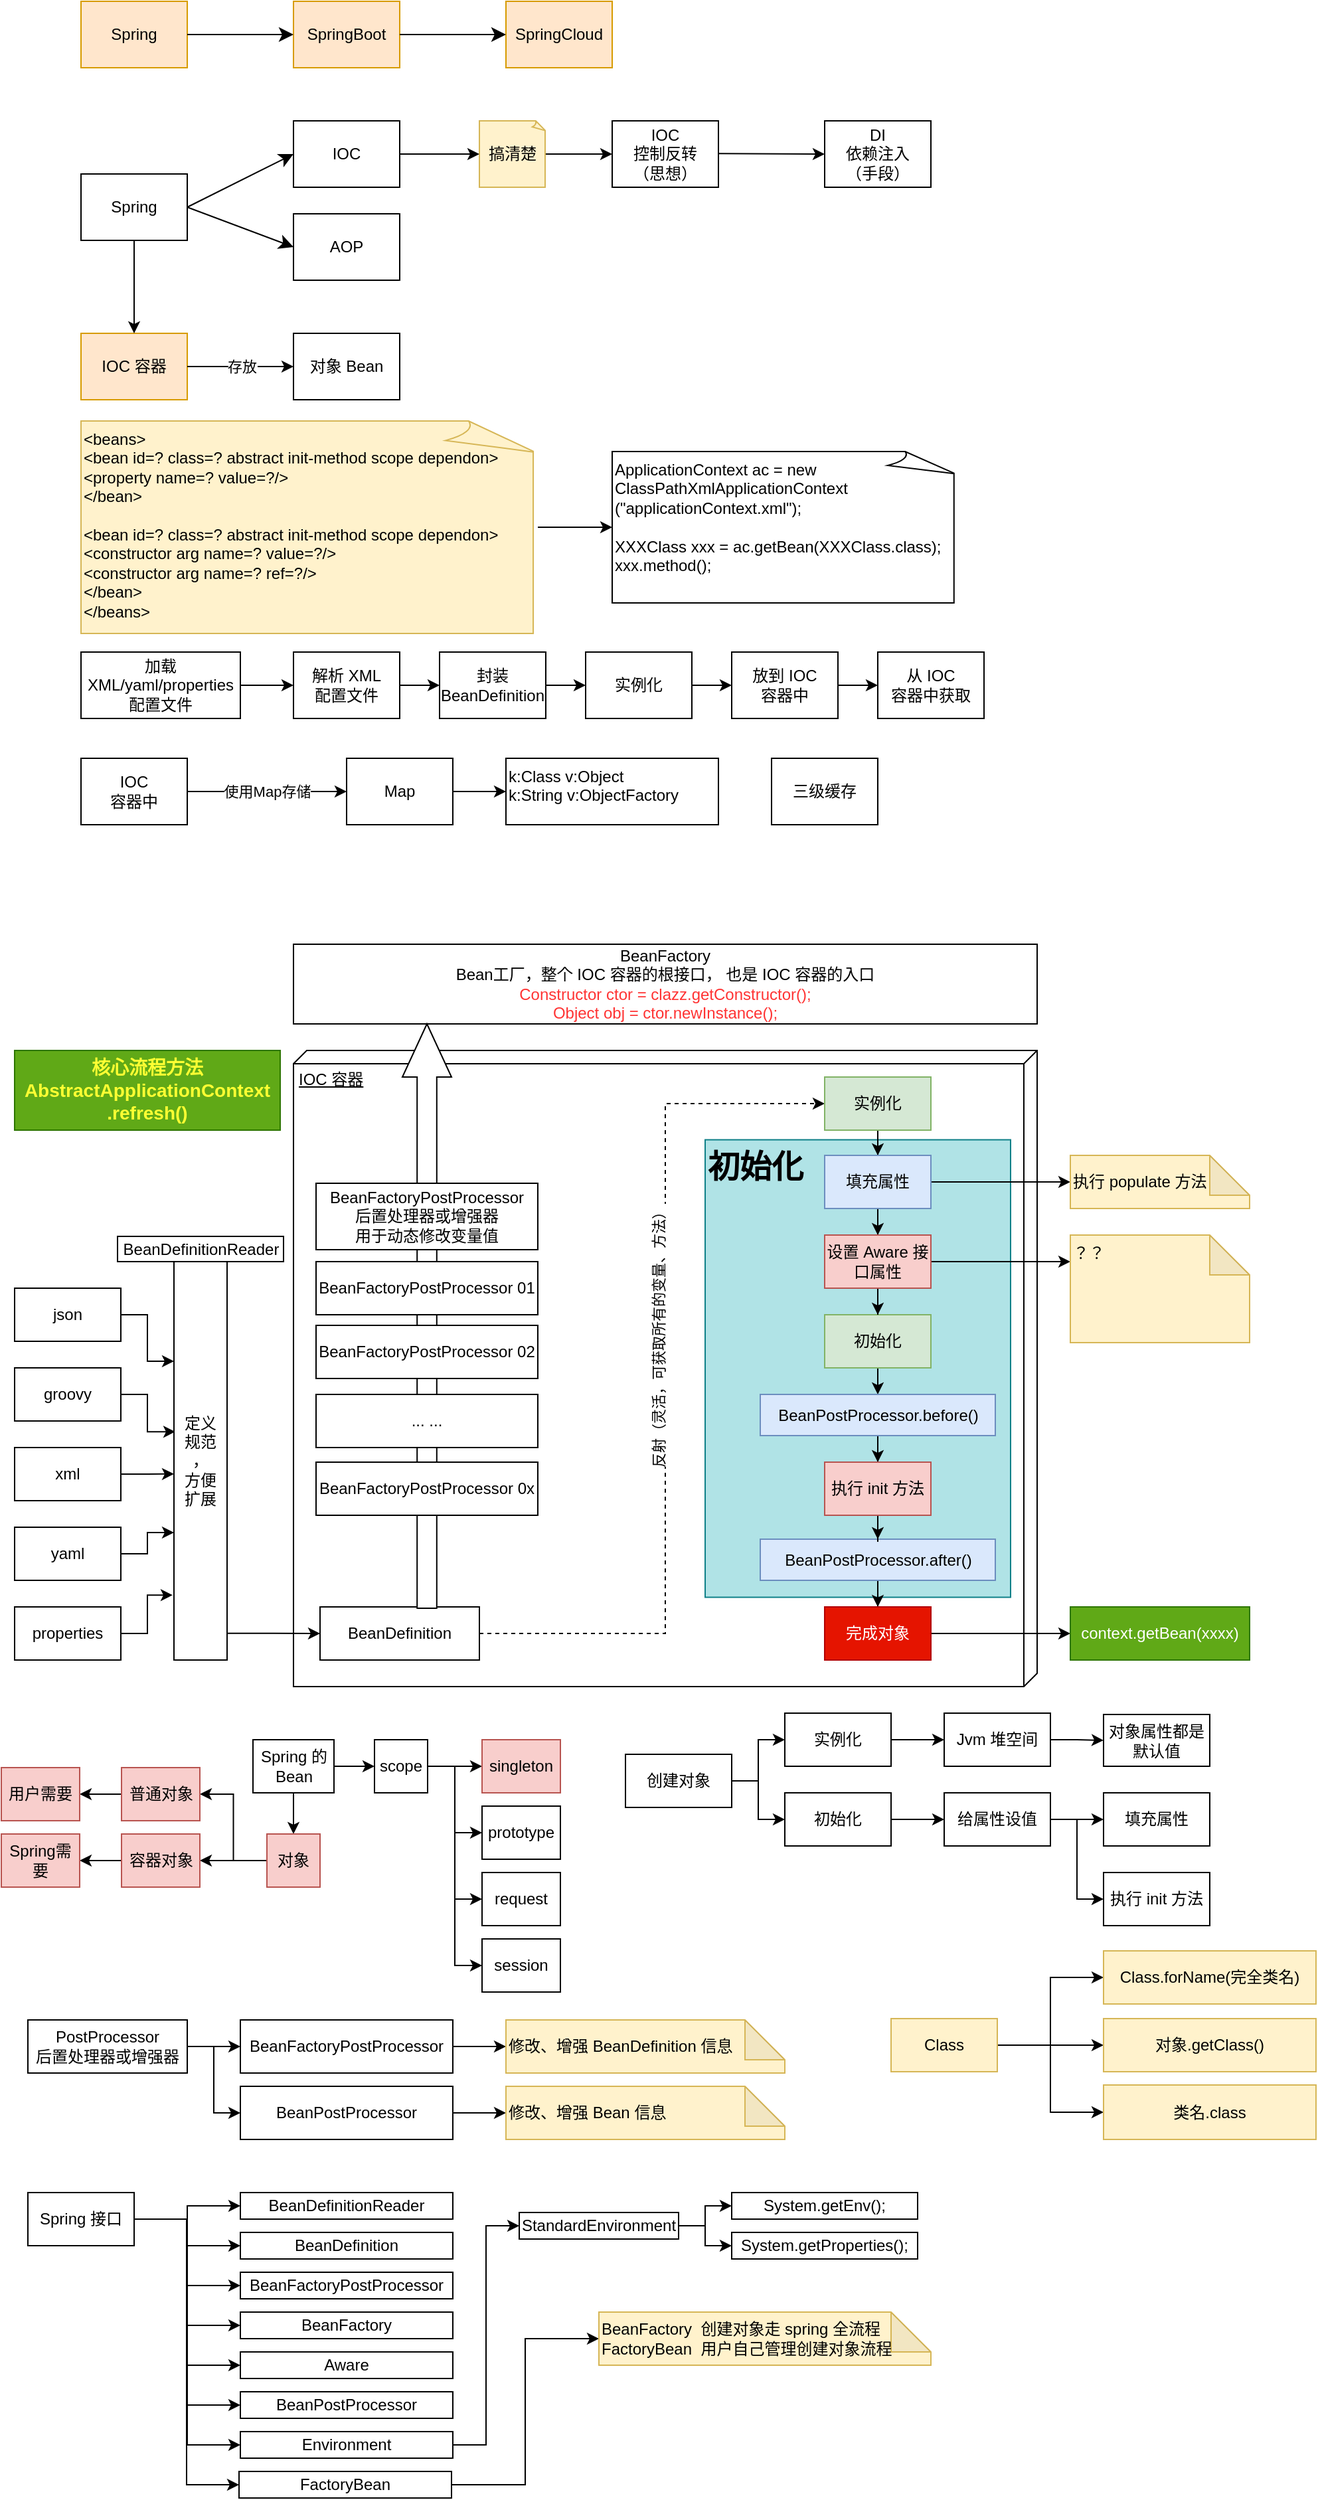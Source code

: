 <mxfile version="16.3.0" type="github">
  <diagram id="HKzlhbrPiAFsmXi92ig0" name="Page-1">
    <mxGraphModel dx="1422" dy="762" grid="1" gridSize="10" guides="1" tooltips="1" connect="1" arrows="1" fold="1" page="1" pageScale="1" pageWidth="2339" pageHeight="3300" math="0" shadow="0">
      <root>
        <mxCell id="0" />
        <mxCell id="1" parent="0" />
        <mxCell id="lsYUVaLgrjJjtuN-rIYH-25" value="IOC 容器" style="verticalAlign=top;align=left;spacingTop=8;spacingLeft=2;spacingRight=12;shape=cube;size=10;direction=south;fontStyle=4;html=1;" parent="1" vertex="1">
          <mxGeometry x="240" y="820" width="560" height="479" as="geometry" />
        </mxCell>
        <mxCell id="lsYUVaLgrjJjtuN-rIYH-116" value="&lt;font style=&quot;font-size: 24px&quot;&gt;&lt;b&gt;初始化&lt;/b&gt;&lt;/font&gt;" style="rounded=0;whiteSpace=wrap;html=1;fillColor=#b0e3e6;strokeColor=#0e8088;align=left;verticalAlign=top;" parent="1" vertex="1">
          <mxGeometry x="550" y="887.25" width="230" height="344.5" as="geometry" />
        </mxCell>
        <mxCell id="RXfSzlfH4fdoTzMu0uOB-1" value="Spring" style="rounded=0;whiteSpace=wrap;html=1;fillColor=#ffe6cc;strokeColor=#d79b00;" parent="1" vertex="1">
          <mxGeometry x="80" y="30" width="80" height="50" as="geometry" />
        </mxCell>
        <mxCell id="RXfSzlfH4fdoTzMu0uOB-2" value="SpringBoot" style="rounded=0;whiteSpace=wrap;html=1;fillColor=#ffe6cc;strokeColor=#d79b00;" parent="1" vertex="1">
          <mxGeometry x="240" y="30" width="80" height="50" as="geometry" />
        </mxCell>
        <mxCell id="RXfSzlfH4fdoTzMu0uOB-3" value="SpringCloud" style="rounded=0;whiteSpace=wrap;html=1;fillColor=#ffe6cc;strokeColor=#d79b00;" parent="1" vertex="1">
          <mxGeometry x="400" y="30" width="80" height="50" as="geometry" />
        </mxCell>
        <mxCell id="RXfSzlfH4fdoTzMu0uOB-5" value="" style="endArrow=classic;startArrow=none;endFill=1;startFill=0;endSize=8;html=1;verticalAlign=bottom;labelBackgroundColor=none;rounded=0;exitX=1;exitY=0.5;exitDx=0;exitDy=0;entryX=0;entryY=0.5;entryDx=0;entryDy=0;" parent="1" source="RXfSzlfH4fdoTzMu0uOB-1" target="RXfSzlfH4fdoTzMu0uOB-2" edge="1">
          <mxGeometry width="160" relative="1" as="geometry">
            <mxPoint x="350" y="30" as="sourcePoint" />
            <mxPoint x="510" y="30" as="targetPoint" />
          </mxGeometry>
        </mxCell>
        <mxCell id="RXfSzlfH4fdoTzMu0uOB-6" value="" style="endArrow=classic;startArrow=none;endFill=1;startFill=0;endSize=8;html=1;verticalAlign=bottom;labelBackgroundColor=none;rounded=0;exitX=1;exitY=0.5;exitDx=0;exitDy=0;entryX=0;entryY=0.5;entryDx=0;entryDy=0;" parent="1" source="RXfSzlfH4fdoTzMu0uOB-2" target="RXfSzlfH4fdoTzMu0uOB-3" edge="1">
          <mxGeometry width="160" relative="1" as="geometry">
            <mxPoint x="170" y="65" as="sourcePoint" />
            <mxPoint x="250" y="65" as="targetPoint" />
          </mxGeometry>
        </mxCell>
        <mxCell id="RXfSzlfH4fdoTzMu0uOB-7" value="Spring" style="rounded=0;whiteSpace=wrap;html=1;" parent="1" vertex="1">
          <mxGeometry x="80" y="160" width="80" height="50" as="geometry" />
        </mxCell>
        <mxCell id="RXfSzlfH4fdoTzMu0uOB-8" value="IOC" style="rounded=0;whiteSpace=wrap;html=1;" parent="1" vertex="1">
          <mxGeometry x="240" y="120" width="80" height="50" as="geometry" />
        </mxCell>
        <mxCell id="RXfSzlfH4fdoTzMu0uOB-9" value="AOP" style="rounded=0;whiteSpace=wrap;html=1;" parent="1" vertex="1">
          <mxGeometry x="240" y="190" width="80" height="50" as="geometry" />
        </mxCell>
        <mxCell id="RXfSzlfH4fdoTzMu0uOB-10" value="IOC&lt;br&gt;控制反转&lt;br&gt;（思想）" style="rounded=0;whiteSpace=wrap;html=1;" parent="1" vertex="1">
          <mxGeometry x="480" y="120" width="80" height="50" as="geometry" />
        </mxCell>
        <mxCell id="RXfSzlfH4fdoTzMu0uOB-11" value="DI&lt;br&gt;依赖注入&lt;br&gt;（手段）" style="rounded=0;whiteSpace=wrap;html=1;" parent="1" vertex="1">
          <mxGeometry x="640" y="120" width="80" height="50" as="geometry" />
        </mxCell>
        <mxCell id="RXfSzlfH4fdoTzMu0uOB-12" value="" style="endArrow=classic;startArrow=none;endFill=1;startFill=0;endSize=8;html=1;verticalAlign=bottom;labelBackgroundColor=none;rounded=0;entryX=0;entryY=0.5;entryDx=0;entryDy=0;exitX=1;exitY=0.5;exitDx=0;exitDy=0;" parent="1" source="RXfSzlfH4fdoTzMu0uOB-7" target="RXfSzlfH4fdoTzMu0uOB-8" edge="1">
          <mxGeometry width="160" relative="1" as="geometry">
            <mxPoint x="160" y="185" as="sourcePoint" />
            <mxPoint x="320" y="185" as="targetPoint" />
          </mxGeometry>
        </mxCell>
        <mxCell id="RXfSzlfH4fdoTzMu0uOB-13" value="" style="endArrow=classic;startArrow=none;endFill=1;startFill=0;endSize=8;html=1;verticalAlign=bottom;labelBackgroundColor=none;rounded=0;entryX=0;entryY=0.5;entryDx=0;entryDy=0;exitX=1;exitY=0.5;exitDx=0;exitDy=0;" parent="1" source="RXfSzlfH4fdoTzMu0uOB-7" target="RXfSzlfH4fdoTzMu0uOB-9" edge="1">
          <mxGeometry width="160" relative="1" as="geometry">
            <mxPoint x="170" y="195.0" as="sourcePoint" />
            <mxPoint x="250" y="155" as="targetPoint" />
          </mxGeometry>
        </mxCell>
        <mxCell id="RXfSzlfH4fdoTzMu0uOB-15" value="搞清楚" style="whiteSpace=wrap;html=1;shape=mxgraph.basic.document;fillColor=#fff2cc;strokeColor=#d6b656;" parent="1" vertex="1">
          <mxGeometry x="380" y="120" width="50" height="50" as="geometry" />
        </mxCell>
        <mxCell id="RXfSzlfH4fdoTzMu0uOB-18" value="" style="endArrow=classic;html=1;rounded=0;exitX=1;exitY=0.5;exitDx=0;exitDy=0;entryX=0;entryY=0.5;entryDx=0;entryDy=0;entryPerimeter=0;" parent="1" source="RXfSzlfH4fdoTzMu0uOB-8" target="RXfSzlfH4fdoTzMu0uOB-15" edge="1">
          <mxGeometry width="50" height="50" relative="1" as="geometry">
            <mxPoint x="370" y="260" as="sourcePoint" />
            <mxPoint x="420" y="210" as="targetPoint" />
          </mxGeometry>
        </mxCell>
        <mxCell id="RXfSzlfH4fdoTzMu0uOB-21" value="" style="endArrow=classic;html=1;rounded=0;exitX=1;exitY=0.5;exitDx=0;exitDy=0;entryX=0;entryY=0.5;entryDx=0;entryDy=0;exitPerimeter=0;" parent="1" source="RXfSzlfH4fdoTzMu0uOB-15" target="RXfSzlfH4fdoTzMu0uOB-10" edge="1">
          <mxGeometry width="50" height="50" relative="1" as="geometry">
            <mxPoint x="330" y="155" as="sourcePoint" />
            <mxPoint x="390" y="155" as="targetPoint" />
          </mxGeometry>
        </mxCell>
        <mxCell id="RXfSzlfH4fdoTzMu0uOB-22" value="" style="endArrow=classic;html=1;rounded=0;exitX=1;exitY=0.5;exitDx=0;exitDy=0;entryX=0;entryY=0.5;entryDx=0;entryDy=0;exitPerimeter=0;" parent="1" target="RXfSzlfH4fdoTzMu0uOB-11" edge="1">
          <mxGeometry width="50" height="50" relative="1" as="geometry">
            <mxPoint x="560" y="144.66" as="sourcePoint" />
            <mxPoint x="610" y="144.66" as="targetPoint" />
          </mxGeometry>
        </mxCell>
        <mxCell id="RXfSzlfH4fdoTzMu0uOB-23" value="IOC 容器" style="rounded=0;whiteSpace=wrap;html=1;fillColor=#ffe6cc;strokeColor=#d79b00;" parent="1" vertex="1">
          <mxGeometry x="80" y="280" width="80" height="50" as="geometry" />
        </mxCell>
        <mxCell id="RXfSzlfH4fdoTzMu0uOB-24" value="" style="endArrow=classic;html=1;rounded=0;exitX=0.5;exitY=1;exitDx=0;exitDy=0;" parent="1" source="RXfSzlfH4fdoTzMu0uOB-7" target="RXfSzlfH4fdoTzMu0uOB-23" edge="1">
          <mxGeometry width="50" height="50" relative="1" as="geometry">
            <mxPoint x="590" y="70" as="sourcePoint" />
            <mxPoint x="630" y="30" as="targetPoint" />
          </mxGeometry>
        </mxCell>
        <mxCell id="RXfSzlfH4fdoTzMu0uOB-25" value="对象 Bean" style="rounded=0;whiteSpace=wrap;html=1;" parent="1" vertex="1">
          <mxGeometry x="240" y="280" width="80" height="50" as="geometry" />
        </mxCell>
        <mxCell id="RXfSzlfH4fdoTzMu0uOB-26" value="" style="endArrow=classic;html=1;rounded=0;entryX=0;entryY=0.5;entryDx=0;entryDy=0;exitX=1;exitY=0.5;exitDx=0;exitDy=0;" parent="1" source="RXfSzlfH4fdoTzMu0uOB-23" target="RXfSzlfH4fdoTzMu0uOB-25" edge="1">
          <mxGeometry width="50" height="50" relative="1" as="geometry">
            <mxPoint x="160" y="310" as="sourcePoint" />
            <mxPoint x="200" y="270" as="targetPoint" />
          </mxGeometry>
        </mxCell>
        <mxCell id="RXfSzlfH4fdoTzMu0uOB-27" value="存放" style="edgeLabel;html=1;align=center;verticalAlign=middle;resizable=0;points=[];" parent="RXfSzlfH4fdoTzMu0uOB-26" vertex="1" connectable="0">
          <mxGeometry x="0.333" y="-2" relative="1" as="geometry">
            <mxPoint x="-13" y="-2" as="offset" />
          </mxGeometry>
        </mxCell>
        <mxCell id="lsYUVaLgrjJjtuN-rIYH-1" value="加载&lt;br&gt;XML/yaml/properties&lt;br&gt;配置文件" style="rounded=0;whiteSpace=wrap;html=1;" parent="1" vertex="1">
          <mxGeometry x="80" y="520" width="120" height="50" as="geometry" />
        </mxCell>
        <mxCell id="lsYUVaLgrjJjtuN-rIYH-2" value="解析 XML&lt;br&gt;配置文件" style="rounded=0;whiteSpace=wrap;html=1;" parent="1" vertex="1">
          <mxGeometry x="240" y="520" width="80" height="50" as="geometry" />
        </mxCell>
        <mxCell id="lsYUVaLgrjJjtuN-rIYH-3" value="封装&lt;br&gt;BeanDefinition" style="rounded=0;whiteSpace=wrap;html=1;" parent="1" vertex="1">
          <mxGeometry x="350" y="520" width="80" height="50" as="geometry" />
        </mxCell>
        <mxCell id="lsYUVaLgrjJjtuN-rIYH-4" value="实例化" style="rounded=0;whiteSpace=wrap;html=1;" parent="1" vertex="1">
          <mxGeometry x="460" y="520" width="80" height="50" as="geometry" />
        </mxCell>
        <mxCell id="lsYUVaLgrjJjtuN-rIYH-5" value="放到 IOC&lt;br&gt;容器中" style="rounded=0;whiteSpace=wrap;html=1;" parent="1" vertex="1">
          <mxGeometry x="570" y="520" width="80" height="50" as="geometry" />
        </mxCell>
        <mxCell id="lsYUVaLgrjJjtuN-rIYH-6" value="从 IOC&lt;br&gt;容器中获取" style="rounded=0;whiteSpace=wrap;html=1;" parent="1" vertex="1">
          <mxGeometry x="680" y="520" width="80" height="50" as="geometry" />
        </mxCell>
        <mxCell id="lsYUVaLgrjJjtuN-rIYH-7" value="" style="endArrow=classic;html=1;rounded=0;entryX=0;entryY=0.5;entryDx=0;entryDy=0;exitX=1;exitY=0.5;exitDx=0;exitDy=0;" parent="1" source="lsYUVaLgrjJjtuN-rIYH-5" target="lsYUVaLgrjJjtuN-rIYH-6" edge="1">
          <mxGeometry width="50" height="50" relative="1" as="geometry">
            <mxPoint x="50" y="210" as="sourcePoint" />
            <mxPoint x="90" y="170" as="targetPoint" />
          </mxGeometry>
        </mxCell>
        <mxCell id="lsYUVaLgrjJjtuN-rIYH-8" value="" style="endArrow=classic;html=1;rounded=0;entryX=0;entryY=0.5;entryDx=0;entryDy=0;exitX=1;exitY=0.5;exitDx=0;exitDy=0;" parent="1" source="lsYUVaLgrjJjtuN-rIYH-4" target="lsYUVaLgrjJjtuN-rIYH-5" edge="1">
          <mxGeometry width="50" height="50" relative="1" as="geometry">
            <mxPoint x="60" y="220" as="sourcePoint" />
            <mxPoint x="100" y="180" as="targetPoint" />
          </mxGeometry>
        </mxCell>
        <mxCell id="lsYUVaLgrjJjtuN-rIYH-9" value="" style="endArrow=classic;html=1;rounded=0;entryX=0;entryY=0.5;entryDx=0;entryDy=0;exitX=1;exitY=0.5;exitDx=0;exitDy=0;" parent="1" source="lsYUVaLgrjJjtuN-rIYH-3" target="lsYUVaLgrjJjtuN-rIYH-4" edge="1">
          <mxGeometry width="50" height="50" relative="1" as="geometry">
            <mxPoint x="70" y="230" as="sourcePoint" />
            <mxPoint x="110" y="190" as="targetPoint" />
          </mxGeometry>
        </mxCell>
        <mxCell id="lsYUVaLgrjJjtuN-rIYH-10" value="" style="endArrow=classic;html=1;rounded=0;exitX=1;exitY=0.5;exitDx=0;exitDy=0;entryX=0;entryY=0.5;entryDx=0;entryDy=0;" parent="1" source="lsYUVaLgrjJjtuN-rIYH-2" target="lsYUVaLgrjJjtuN-rIYH-3" edge="1">
          <mxGeometry width="50" height="50" relative="1" as="geometry">
            <mxPoint x="80" y="240" as="sourcePoint" />
            <mxPoint x="120" y="200" as="targetPoint" />
          </mxGeometry>
        </mxCell>
        <mxCell id="lsYUVaLgrjJjtuN-rIYH-11" value="" style="endArrow=classic;html=1;rounded=0;exitX=1;exitY=0.5;exitDx=0;exitDy=0;entryX=0;entryY=0.5;entryDx=0;entryDy=0;" parent="1" source="lsYUVaLgrjJjtuN-rIYH-1" target="lsYUVaLgrjJjtuN-rIYH-2" edge="1">
          <mxGeometry width="50" height="50" relative="1" as="geometry">
            <mxPoint x="90" y="250" as="sourcePoint" />
            <mxPoint x="130" y="210" as="targetPoint" />
          </mxGeometry>
        </mxCell>
        <mxCell id="lsYUVaLgrjJjtuN-rIYH-19" style="edgeStyle=orthogonalEdgeStyle;rounded=0;orthogonalLoop=1;jettySize=auto;html=1;entryX=0;entryY=0.5;entryDx=0;entryDy=0;endArrow=classic;endFill=1;" parent="1" source="lsYUVaLgrjJjtuN-rIYH-12" target="lsYUVaLgrjJjtuN-rIYH-18" edge="1">
          <mxGeometry relative="1" as="geometry" />
        </mxCell>
        <mxCell id="lsYUVaLgrjJjtuN-rIYH-21" value="使用Map存储" style="edgeLabel;html=1;align=center;verticalAlign=middle;resizable=0;points=[];" parent="lsYUVaLgrjJjtuN-rIYH-19" vertex="1" connectable="0">
          <mxGeometry x="0.317" y="-2" relative="1" as="geometry">
            <mxPoint x="-19" y="-2" as="offset" />
          </mxGeometry>
        </mxCell>
        <mxCell id="lsYUVaLgrjJjtuN-rIYH-12" value="IOC&lt;br&gt;容器中" style="rounded=0;whiteSpace=wrap;html=1;" parent="1" vertex="1">
          <mxGeometry x="80" y="600" width="80" height="50" as="geometry" />
        </mxCell>
        <mxCell id="lsYUVaLgrjJjtuN-rIYH-17" style="edgeStyle=orthogonalEdgeStyle;rounded=0;orthogonalLoop=1;jettySize=auto;html=1;entryX=0;entryY=0.5;entryDx=0;entryDy=0;entryPerimeter=0;endArrow=classic;endFill=1;" parent="1" source="lsYUVaLgrjJjtuN-rIYH-13" target="lsYUVaLgrjJjtuN-rIYH-16" edge="1">
          <mxGeometry relative="1" as="geometry" />
        </mxCell>
        <mxCell id="lsYUVaLgrjJjtuN-rIYH-13" value="&amp;lt;beans&amp;gt;&lt;br&gt;&amp;lt;bean id=? class=? abstract init-method scope dependon&amp;gt;&lt;br&gt;&amp;lt;property name=? value=?/&amp;gt;&lt;br&gt;&amp;lt;/bean&amp;gt;&lt;br&gt;&lt;br&gt;&amp;lt;bean id=? class=? abstract init-method scope dependon&amp;gt;&lt;br&gt;&amp;lt;constructor arg name=? value=?/&amp;gt;&lt;br&gt;&amp;lt;constructor arg name=? ref=?/&amp;gt;&lt;br&gt;&amp;lt;/bean&amp;gt;&lt;br&gt;&amp;lt;/beans&amp;gt;" style="whiteSpace=wrap;html=1;shape=mxgraph.basic.document;fillColor=#fff2cc;strokeColor=#d6b656;align=left;rotation=0;verticalAlign=top;" parent="1" vertex="1">
          <mxGeometry x="80" y="346" width="344" height="160" as="geometry" />
        </mxCell>
        <mxCell id="lsYUVaLgrjJjtuN-rIYH-16" value="ApplicationContext ac = new ClassPathXmlApplicationContext&lt;br&gt;(&quot;applicationContext.xml&quot;);&lt;br&gt;&lt;br&gt;XXXClass xxx = ac.getBean(XXXClass.class);&lt;br&gt;xxx.method();" style="whiteSpace=wrap;html=1;shape=mxgraph.basic.document;align=left;rotation=0;verticalAlign=top;" parent="1" vertex="1">
          <mxGeometry x="480" y="369" width="260" height="114" as="geometry" />
        </mxCell>
        <mxCell id="lsYUVaLgrjJjtuN-rIYH-23" style="edgeStyle=orthogonalEdgeStyle;rounded=0;orthogonalLoop=1;jettySize=auto;html=1;entryX=0;entryY=0.5;entryDx=0;entryDy=0;endArrow=classic;endFill=1;" parent="1" source="lsYUVaLgrjJjtuN-rIYH-18" target="lsYUVaLgrjJjtuN-rIYH-22" edge="1">
          <mxGeometry relative="1" as="geometry" />
        </mxCell>
        <mxCell id="lsYUVaLgrjJjtuN-rIYH-18" value="Map" style="rounded=0;whiteSpace=wrap;html=1;" parent="1" vertex="1">
          <mxGeometry x="280" y="600" width="80" height="50" as="geometry" />
        </mxCell>
        <mxCell id="lsYUVaLgrjJjtuN-rIYH-22" value="k:Class v:Object&lt;br&gt;k:String v:ObjectFactory" style="rounded=0;whiteSpace=wrap;html=1;align=left;verticalAlign=top;" parent="1" vertex="1">
          <mxGeometry x="400" y="600" width="160" height="50" as="geometry" />
        </mxCell>
        <mxCell id="lsYUVaLgrjJjtuN-rIYH-24" value="三级缓存" style="rounded=0;whiteSpace=wrap;html=1;" parent="1" vertex="1">
          <mxGeometry x="600" y="600" width="80" height="50" as="geometry" />
        </mxCell>
        <mxCell id="lsYUVaLgrjJjtuN-rIYH-35" style="edgeStyle=orthogonalEdgeStyle;rounded=0;orthogonalLoop=1;jettySize=auto;html=1;endArrow=classic;endFill=1;entryX=0.025;entryY=0.427;entryDx=0;entryDy=0;entryPerimeter=0;" parent="1" source="lsYUVaLgrjJjtuN-rIYH-26" target="lsYUVaLgrjJjtuN-rIYH-31" edge="1">
          <mxGeometry relative="1" as="geometry" />
        </mxCell>
        <mxCell id="lsYUVaLgrjJjtuN-rIYH-26" value="groovy" style="rounded=0;whiteSpace=wrap;html=1;" parent="1" vertex="1">
          <mxGeometry x="30" y="1059" width="80" height="40" as="geometry" />
        </mxCell>
        <mxCell id="lsYUVaLgrjJjtuN-rIYH-34" style="edgeStyle=orthogonalEdgeStyle;rounded=0;orthogonalLoop=1;jettySize=auto;html=1;entryX=0;entryY=0.533;entryDx=0;entryDy=0;entryPerimeter=0;endArrow=classic;endFill=1;" parent="1" source="lsYUVaLgrjJjtuN-rIYH-27" target="lsYUVaLgrjJjtuN-rIYH-31" edge="1">
          <mxGeometry relative="1" as="geometry" />
        </mxCell>
        <mxCell id="lsYUVaLgrjJjtuN-rIYH-27" value="xml" style="rounded=0;whiteSpace=wrap;html=1;" parent="1" vertex="1">
          <mxGeometry x="30" y="1119" width="80" height="40" as="geometry" />
        </mxCell>
        <mxCell id="lsYUVaLgrjJjtuN-rIYH-32" style="edgeStyle=orthogonalEdgeStyle;rounded=0;orthogonalLoop=1;jettySize=auto;html=1;entryX=0;entryY=0.68;entryDx=0;entryDy=0;endArrow=classic;endFill=1;entryPerimeter=0;" parent="1" source="lsYUVaLgrjJjtuN-rIYH-28" target="lsYUVaLgrjJjtuN-rIYH-31" edge="1">
          <mxGeometry relative="1" as="geometry" />
        </mxCell>
        <mxCell id="lsYUVaLgrjJjtuN-rIYH-28" value="yaml" style="rounded=0;whiteSpace=wrap;html=1;" parent="1" vertex="1">
          <mxGeometry x="30" y="1179" width="80" height="40" as="geometry" />
        </mxCell>
        <mxCell id="lsYUVaLgrjJjtuN-rIYH-33" style="edgeStyle=orthogonalEdgeStyle;rounded=0;orthogonalLoop=1;jettySize=auto;html=1;entryX=-0.025;entryY=0.837;entryDx=0;entryDy=0;endArrow=classic;endFill=1;entryPerimeter=0;" parent="1" source="lsYUVaLgrjJjtuN-rIYH-29" target="lsYUVaLgrjJjtuN-rIYH-31" edge="1">
          <mxGeometry relative="1" as="geometry" />
        </mxCell>
        <mxCell id="lsYUVaLgrjJjtuN-rIYH-29" value="properties" style="rounded=0;whiteSpace=wrap;html=1;" parent="1" vertex="1">
          <mxGeometry x="30" y="1239" width="80" height="40" as="geometry" />
        </mxCell>
        <mxCell id="lsYUVaLgrjJjtuN-rIYH-36" style="edgeStyle=orthogonalEdgeStyle;rounded=0;orthogonalLoop=1;jettySize=auto;html=1;endArrow=classic;endFill=1;entryX=0;entryY=0.25;entryDx=0;entryDy=0;" parent="1" source="lsYUVaLgrjJjtuN-rIYH-30" target="lsYUVaLgrjJjtuN-rIYH-31" edge="1">
          <mxGeometry relative="1" as="geometry" />
        </mxCell>
        <mxCell id="lsYUVaLgrjJjtuN-rIYH-30" value="json" style="rounded=0;whiteSpace=wrap;html=1;" parent="1" vertex="1">
          <mxGeometry x="30" y="999" width="80" height="40" as="geometry" />
        </mxCell>
        <mxCell id="lsYUVaLgrjJjtuN-rIYH-40" style="edgeStyle=orthogonalEdgeStyle;rounded=0;orthogonalLoop=1;jettySize=auto;html=1;entryX=0;entryY=0.5;entryDx=0;entryDy=0;endArrow=classic;endFill=1;exitX=0.975;exitY=0.933;exitDx=0;exitDy=0;exitPerimeter=0;" parent="1" source="lsYUVaLgrjJjtuN-rIYH-31" target="lsYUVaLgrjJjtuN-rIYH-38" edge="1">
          <mxGeometry relative="1" as="geometry" />
        </mxCell>
        <mxCell id="lsYUVaLgrjJjtuN-rIYH-31" value="定义&lt;br&gt;规范&lt;br&gt;，&lt;br&gt;方便&lt;br&gt;扩展" style="rounded=0;whiteSpace=wrap;html=1;" parent="1" vertex="1">
          <mxGeometry x="150" y="979" width="40" height="300" as="geometry" />
        </mxCell>
        <mxCell id="lsYUVaLgrjJjtuN-rIYH-42" style="edgeStyle=orthogonalEdgeStyle;rounded=0;orthogonalLoop=1;jettySize=auto;html=1;endArrow=classic;endFill=1;entryX=0;entryY=0.5;entryDx=0;entryDy=0;dashed=1;" parent="1" source="lsYUVaLgrjJjtuN-rIYH-38" target="lsYUVaLgrjJjtuN-rIYH-41" edge="1">
          <mxGeometry relative="1" as="geometry">
            <Array as="points">
              <mxPoint x="520" y="1259" />
              <mxPoint x="520" y="860" />
            </Array>
          </mxGeometry>
        </mxCell>
        <mxCell id="lsYUVaLgrjJjtuN-rIYH-43" value="反射（灵活，可获取所有的变量、方法）" style="edgeLabel;html=1;align=center;verticalAlign=middle;resizable=0;points=[];horizontal=0;" parent="lsYUVaLgrjJjtuN-rIYH-42" vertex="1" connectable="0">
          <mxGeometry x="0.218" y="1" relative="1" as="geometry">
            <mxPoint x="-4" y="38" as="offset" />
          </mxGeometry>
        </mxCell>
        <mxCell id="lsYUVaLgrjJjtuN-rIYH-38" value="BeanDefinition" style="rounded=0;whiteSpace=wrap;html=1;" parent="1" vertex="1">
          <mxGeometry x="260" y="1239" width="120" height="40" as="geometry" />
        </mxCell>
        <mxCell id="lsYUVaLgrjJjtuN-rIYH-49" style="edgeStyle=orthogonalEdgeStyle;rounded=0;orthogonalLoop=1;jettySize=auto;html=1;endArrow=classic;endFill=1;" parent="1" source="lsYUVaLgrjJjtuN-rIYH-39" target="lsYUVaLgrjJjtuN-rIYH-44" edge="1">
          <mxGeometry relative="1" as="geometry" />
        </mxCell>
        <mxCell id="lsYUVaLgrjJjtuN-rIYH-120" style="edgeStyle=orthogonalEdgeStyle;rounded=0;orthogonalLoop=1;jettySize=auto;html=1;entryX=0.5;entryY=0;entryDx=0;entryDy=0;fontSize=24;fontColor=#FF3333;endArrow=classic;endFill=1;" parent="1" source="lsYUVaLgrjJjtuN-rIYH-39" target="lsYUVaLgrjJjtuN-rIYH-117" edge="1">
          <mxGeometry relative="1" as="geometry" />
        </mxCell>
        <mxCell id="lsYUVaLgrjJjtuN-rIYH-39" value="Spring 的 Bean" style="rounded=0;whiteSpace=wrap;html=1;" parent="1" vertex="1">
          <mxGeometry x="209.5" y="1339" width="61" height="40" as="geometry" />
        </mxCell>
        <mxCell id="lsYUVaLgrjJjtuN-rIYH-98" style="edgeStyle=orthogonalEdgeStyle;rounded=0;orthogonalLoop=1;jettySize=auto;html=1;fontColor=#FF3333;endArrow=classic;endFill=1;" parent="1" source="lsYUVaLgrjJjtuN-rIYH-41" target="lsYUVaLgrjJjtuN-rIYH-95" edge="1">
          <mxGeometry relative="1" as="geometry" />
        </mxCell>
        <mxCell id="lsYUVaLgrjJjtuN-rIYH-41" value="实例化" style="rounded=0;whiteSpace=wrap;html=1;fillColor=#d5e8d4;strokeColor=#82b366;" parent="1" vertex="1">
          <mxGeometry x="640" y="840" width="80" height="40" as="geometry" />
        </mxCell>
        <mxCell id="lsYUVaLgrjJjtuN-rIYH-50" style="edgeStyle=orthogonalEdgeStyle;rounded=0;orthogonalLoop=1;jettySize=auto;html=1;entryX=0;entryY=0.5;entryDx=0;entryDy=0;endArrow=classic;endFill=1;" parent="1" source="lsYUVaLgrjJjtuN-rIYH-44" target="lsYUVaLgrjJjtuN-rIYH-45" edge="1">
          <mxGeometry relative="1" as="geometry" />
        </mxCell>
        <mxCell id="lsYUVaLgrjJjtuN-rIYH-51" style="edgeStyle=orthogonalEdgeStyle;rounded=0;orthogonalLoop=1;jettySize=auto;html=1;entryX=0;entryY=0.5;entryDx=0;entryDy=0;endArrow=classic;endFill=1;" parent="1" source="lsYUVaLgrjJjtuN-rIYH-44" target="lsYUVaLgrjJjtuN-rIYH-46" edge="1">
          <mxGeometry relative="1" as="geometry" />
        </mxCell>
        <mxCell id="lsYUVaLgrjJjtuN-rIYH-52" style="edgeStyle=orthogonalEdgeStyle;rounded=0;orthogonalLoop=1;jettySize=auto;html=1;entryX=0;entryY=0.5;entryDx=0;entryDy=0;endArrow=classic;endFill=1;" parent="1" source="lsYUVaLgrjJjtuN-rIYH-44" target="lsYUVaLgrjJjtuN-rIYH-47" edge="1">
          <mxGeometry relative="1" as="geometry" />
        </mxCell>
        <mxCell id="lsYUVaLgrjJjtuN-rIYH-53" style="edgeStyle=orthogonalEdgeStyle;rounded=0;orthogonalLoop=1;jettySize=auto;html=1;entryX=0;entryY=0.5;entryDx=0;entryDy=0;endArrow=classic;endFill=1;" parent="1" source="lsYUVaLgrjJjtuN-rIYH-44" target="lsYUVaLgrjJjtuN-rIYH-48" edge="1">
          <mxGeometry relative="1" as="geometry" />
        </mxCell>
        <mxCell id="lsYUVaLgrjJjtuN-rIYH-44" value="scope" style="rounded=0;whiteSpace=wrap;html=1;" parent="1" vertex="1">
          <mxGeometry x="301" y="1339" width="40" height="40" as="geometry" />
        </mxCell>
        <mxCell id="lsYUVaLgrjJjtuN-rIYH-45" value="singleton" style="rounded=0;whiteSpace=wrap;html=1;fillColor=#f8cecc;strokeColor=#b85450;" parent="1" vertex="1">
          <mxGeometry x="382" y="1339" width="59" height="40" as="geometry" />
        </mxCell>
        <mxCell id="lsYUVaLgrjJjtuN-rIYH-46" value="prototype" style="rounded=0;whiteSpace=wrap;html=1;" parent="1" vertex="1">
          <mxGeometry x="382" y="1389" width="59" height="40" as="geometry" />
        </mxCell>
        <mxCell id="lsYUVaLgrjJjtuN-rIYH-47" value="request" style="rounded=0;whiteSpace=wrap;html=1;" parent="1" vertex="1">
          <mxGeometry x="382" y="1439" width="59" height="40" as="geometry" />
        </mxCell>
        <mxCell id="lsYUVaLgrjJjtuN-rIYH-48" value="session" style="rounded=0;whiteSpace=wrap;html=1;" parent="1" vertex="1">
          <mxGeometry x="382" y="1489" width="59" height="40" as="geometry" />
        </mxCell>
        <mxCell id="lsYUVaLgrjJjtuN-rIYH-58" style="edgeStyle=orthogonalEdgeStyle;rounded=0;orthogonalLoop=1;jettySize=auto;html=1;entryX=0;entryY=0.5;entryDx=0;entryDy=0;endArrow=classic;endFill=1;" parent="1" source="lsYUVaLgrjJjtuN-rIYH-54" target="lsYUVaLgrjJjtuN-rIYH-55" edge="1">
          <mxGeometry relative="1" as="geometry" />
        </mxCell>
        <mxCell id="lsYUVaLgrjJjtuN-rIYH-59" style="edgeStyle=orthogonalEdgeStyle;rounded=0;orthogonalLoop=1;jettySize=auto;html=1;entryX=0;entryY=0.5;entryDx=0;entryDy=0;endArrow=classic;endFill=1;" parent="1" source="lsYUVaLgrjJjtuN-rIYH-54" target="lsYUVaLgrjJjtuN-rIYH-56" edge="1">
          <mxGeometry relative="1" as="geometry" />
        </mxCell>
        <mxCell id="lsYUVaLgrjJjtuN-rIYH-60" style="edgeStyle=orthogonalEdgeStyle;rounded=0;orthogonalLoop=1;jettySize=auto;html=1;entryX=0;entryY=0.5;entryDx=0;entryDy=0;endArrow=classic;endFill=1;" parent="1" source="lsYUVaLgrjJjtuN-rIYH-54" target="lsYUVaLgrjJjtuN-rIYH-57" edge="1">
          <mxGeometry relative="1" as="geometry" />
        </mxCell>
        <mxCell id="lsYUVaLgrjJjtuN-rIYH-54" value="Class" style="rounded=0;whiteSpace=wrap;html=1;fillColor=#fff2cc;strokeColor=#d6b656;" parent="1" vertex="1">
          <mxGeometry x="690" y="1549" width="80" height="40" as="geometry" />
        </mxCell>
        <mxCell id="lsYUVaLgrjJjtuN-rIYH-55" value="Class.forName(完全类名)" style="rounded=0;whiteSpace=wrap;html=1;fillColor=#fff2cc;strokeColor=#d6b656;" parent="1" vertex="1">
          <mxGeometry x="850" y="1498" width="160" height="40" as="geometry" />
        </mxCell>
        <mxCell id="lsYUVaLgrjJjtuN-rIYH-56" value="对象.getClass()" style="rounded=0;whiteSpace=wrap;html=1;fillColor=#fff2cc;strokeColor=#d6b656;" parent="1" vertex="1">
          <mxGeometry x="850" y="1549" width="160" height="40" as="geometry" />
        </mxCell>
        <mxCell id="lsYUVaLgrjJjtuN-rIYH-57" value="类名.class" style="rounded=0;whiteSpace=wrap;html=1;fillColor=#fff2cc;strokeColor=#d6b656;" parent="1" vertex="1">
          <mxGeometry x="850" y="1599" width="160" height="41" as="geometry" />
        </mxCell>
        <mxCell id="lsYUVaLgrjJjtuN-rIYH-61" value="BeanFactory&lt;br&gt;Bean工厂，整个&amp;nbsp;IOC&amp;nbsp;容器的根接口， 也是 IOC 容器的入口&lt;br&gt;&lt;font color=&quot;#ff3333&quot;&gt;Constructor ctor = clazz.getConstructor();&lt;br&gt;Object obj = ctor.newInstance();&lt;/font&gt;" style="rounded=0;whiteSpace=wrap;html=1;" parent="1" vertex="1">
          <mxGeometry x="240" y="740" width="560" height="60" as="geometry" />
        </mxCell>
        <mxCell id="lsYUVaLgrjJjtuN-rIYH-62" value="" style="html=1;shadow=0;dashed=0;align=center;verticalAlign=middle;shape=mxgraph.arrows2.arrow;dy=0.6;dx=40;direction=north;notch=0;fontColor=#FF3333;" parent="1" vertex="1">
          <mxGeometry x="322" y="800" width="37" height="440" as="geometry" />
        </mxCell>
        <mxCell id="lsYUVaLgrjJjtuN-rIYH-63" value="BeanFactoryPostProcessor&lt;br&gt;后置处理器或增强器&lt;br&gt;用于动态修改变量值" style="rounded=0;whiteSpace=wrap;html=1;" parent="1" vertex="1">
          <mxGeometry x="257" y="920" width="167" height="50" as="geometry" />
        </mxCell>
        <mxCell id="lsYUVaLgrjJjtuN-rIYH-67" style="edgeStyle=orthogonalEdgeStyle;rounded=0;orthogonalLoop=1;jettySize=auto;html=1;entryX=0;entryY=0.5;entryDx=0;entryDy=0;fontColor=#FF3333;endArrow=classic;endFill=1;" parent="1" source="lsYUVaLgrjJjtuN-rIYH-64" target="lsYUVaLgrjJjtuN-rIYH-65" edge="1">
          <mxGeometry relative="1" as="geometry" />
        </mxCell>
        <mxCell id="lsYUVaLgrjJjtuN-rIYH-68" style="edgeStyle=orthogonalEdgeStyle;rounded=0;orthogonalLoop=1;jettySize=auto;html=1;entryX=0;entryY=0.5;entryDx=0;entryDy=0;fontColor=#FF3333;endArrow=classic;endFill=1;" parent="1" source="lsYUVaLgrjJjtuN-rIYH-64" target="lsYUVaLgrjJjtuN-rIYH-66" edge="1">
          <mxGeometry relative="1" as="geometry" />
        </mxCell>
        <mxCell id="lsYUVaLgrjJjtuN-rIYH-64" value="PostProcessor&lt;br&gt;后置处理器或增强器" style="rounded=0;whiteSpace=wrap;html=1;" parent="1" vertex="1">
          <mxGeometry x="40" y="1550" width="120" height="40" as="geometry" />
        </mxCell>
        <mxCell id="lsYUVaLgrjJjtuN-rIYH-72" style="edgeStyle=orthogonalEdgeStyle;rounded=0;orthogonalLoop=1;jettySize=auto;html=1;entryX=0;entryY=0.5;entryDx=0;entryDy=0;entryPerimeter=0;fontColor=#FF3333;endArrow=classic;endFill=1;" parent="1" source="lsYUVaLgrjJjtuN-rIYH-65" target="lsYUVaLgrjJjtuN-rIYH-69" edge="1">
          <mxGeometry relative="1" as="geometry" />
        </mxCell>
        <mxCell id="lsYUVaLgrjJjtuN-rIYH-65" value="BeanFactoryPostProcessor" style="rounded=0;whiteSpace=wrap;html=1;" parent="1" vertex="1">
          <mxGeometry x="200" y="1550" width="160" height="40" as="geometry" />
        </mxCell>
        <mxCell id="lsYUVaLgrjJjtuN-rIYH-74" style="edgeStyle=orthogonalEdgeStyle;rounded=0;orthogonalLoop=1;jettySize=auto;html=1;entryX=0;entryY=0.5;entryDx=0;entryDy=0;entryPerimeter=0;fontColor=#FF3333;endArrow=classic;endFill=1;" parent="1" source="lsYUVaLgrjJjtuN-rIYH-66" target="lsYUVaLgrjJjtuN-rIYH-73" edge="1">
          <mxGeometry relative="1" as="geometry" />
        </mxCell>
        <mxCell id="lsYUVaLgrjJjtuN-rIYH-66" value="BeanPostProcessor" style="rounded=0;whiteSpace=wrap;html=1;" parent="1" vertex="1">
          <mxGeometry x="200" y="1600" width="160" height="40" as="geometry" />
        </mxCell>
        <mxCell id="lsYUVaLgrjJjtuN-rIYH-69" value="修改、增强 BeanDefinition 信息" style="shape=note;whiteSpace=wrap;html=1;backgroundOutline=1;darkOpacity=0.05;fillColor=#fff2cc;strokeColor=#d6b656;align=left;" parent="1" vertex="1">
          <mxGeometry x="400" y="1550" width="210" height="40" as="geometry" />
        </mxCell>
        <mxCell id="lsYUVaLgrjJjtuN-rIYH-73" value="修改、增强 Bean 信息" style="shape=note;whiteSpace=wrap;html=1;backgroundOutline=1;darkOpacity=0.05;fillColor=#fff2cc;strokeColor=#d6b656;align=left;" parent="1" vertex="1">
          <mxGeometry x="400" y="1600" width="210" height="40" as="geometry" />
        </mxCell>
        <mxCell id="lsYUVaLgrjJjtuN-rIYH-75" value="BeanFactoryPostProcessor 01" style="rounded=0;whiteSpace=wrap;html=1;" parent="1" vertex="1">
          <mxGeometry x="257" y="979" width="167" height="40" as="geometry" />
        </mxCell>
        <mxCell id="lsYUVaLgrjJjtuN-rIYH-76" value="BeanFactoryPostProcessor 02" style="rounded=0;whiteSpace=wrap;html=1;" parent="1" vertex="1">
          <mxGeometry x="257" y="1027" width="167" height="40" as="geometry" />
        </mxCell>
        <mxCell id="lsYUVaLgrjJjtuN-rIYH-77" value="BeanFactoryPostProcessor 0x" style="rounded=0;whiteSpace=wrap;html=1;" parent="1" vertex="1">
          <mxGeometry x="257" y="1130" width="167" height="40" as="geometry" />
        </mxCell>
        <mxCell id="lsYUVaLgrjJjtuN-rIYH-78" value="... ..." style="rounded=0;whiteSpace=wrap;html=1;" parent="1" vertex="1">
          <mxGeometry x="257" y="1079" width="167" height="40" as="geometry" />
        </mxCell>
        <mxCell id="lsYUVaLgrjJjtuN-rIYH-86" style="edgeStyle=orthogonalEdgeStyle;rounded=0;orthogonalLoop=1;jettySize=auto;html=1;entryX=0;entryY=0.5;entryDx=0;entryDy=0;fontColor=#FF3333;endArrow=classic;endFill=1;" parent="1" source="lsYUVaLgrjJjtuN-rIYH-79" target="lsYUVaLgrjJjtuN-rIYH-81" edge="1">
          <mxGeometry relative="1" as="geometry" />
        </mxCell>
        <mxCell id="lsYUVaLgrjJjtuN-rIYH-79" value="实例化" style="rounded=0;whiteSpace=wrap;html=1;" parent="1" vertex="1">
          <mxGeometry x="610" y="1319" width="80" height="40" as="geometry" />
        </mxCell>
        <mxCell id="lsYUVaLgrjJjtuN-rIYH-88" style="edgeStyle=orthogonalEdgeStyle;rounded=0;orthogonalLoop=1;jettySize=auto;html=1;entryX=0;entryY=0.5;entryDx=0;entryDy=0;fontColor=#FF3333;endArrow=classic;endFill=1;" parent="1" source="lsYUVaLgrjJjtuN-rIYH-80" target="lsYUVaLgrjJjtuN-rIYH-83" edge="1">
          <mxGeometry relative="1" as="geometry" />
        </mxCell>
        <mxCell id="lsYUVaLgrjJjtuN-rIYH-80" value="初始化" style="rounded=0;whiteSpace=wrap;html=1;" parent="1" vertex="1">
          <mxGeometry x="610" y="1379" width="80" height="40" as="geometry" />
        </mxCell>
        <mxCell id="lsYUVaLgrjJjtuN-rIYH-87" style="edgeStyle=orthogonalEdgeStyle;rounded=0;orthogonalLoop=1;jettySize=auto;html=1;entryX=0;entryY=0.5;entryDx=0;entryDy=0;fontColor=#FF3333;endArrow=classic;endFill=1;" parent="1" source="lsYUVaLgrjJjtuN-rIYH-81" target="lsYUVaLgrjJjtuN-rIYH-82" edge="1">
          <mxGeometry relative="1" as="geometry" />
        </mxCell>
        <mxCell id="lsYUVaLgrjJjtuN-rIYH-81" value="Jvm 堆空间" style="rounded=0;whiteSpace=wrap;html=1;" parent="1" vertex="1">
          <mxGeometry x="730" y="1319" width="80" height="40" as="geometry" />
        </mxCell>
        <mxCell id="lsYUVaLgrjJjtuN-rIYH-82" value="对象属性都是默认值" style="rounded=0;whiteSpace=wrap;html=1;" parent="1" vertex="1">
          <mxGeometry x="850" y="1320" width="80" height="39" as="geometry" />
        </mxCell>
        <mxCell id="lsYUVaLgrjJjtuN-rIYH-89" style="edgeStyle=orthogonalEdgeStyle;rounded=0;orthogonalLoop=1;jettySize=auto;html=1;entryX=0;entryY=0.5;entryDx=0;entryDy=0;fontColor=#FF3333;endArrow=classic;endFill=1;" parent="1" source="lsYUVaLgrjJjtuN-rIYH-83" target="lsYUVaLgrjJjtuN-rIYH-84" edge="1">
          <mxGeometry relative="1" as="geometry" />
        </mxCell>
        <mxCell id="lsYUVaLgrjJjtuN-rIYH-90" style="edgeStyle=orthogonalEdgeStyle;rounded=0;orthogonalLoop=1;jettySize=auto;html=1;entryX=0;entryY=0.5;entryDx=0;entryDy=0;fontColor=#FF3333;endArrow=classic;endFill=1;" parent="1" source="lsYUVaLgrjJjtuN-rIYH-83" target="lsYUVaLgrjJjtuN-rIYH-85" edge="1">
          <mxGeometry relative="1" as="geometry" />
        </mxCell>
        <mxCell id="lsYUVaLgrjJjtuN-rIYH-83" value="给属性设值" style="rounded=0;whiteSpace=wrap;html=1;" parent="1" vertex="1">
          <mxGeometry x="730" y="1379" width="80" height="40" as="geometry" />
        </mxCell>
        <mxCell id="lsYUVaLgrjJjtuN-rIYH-84" value="填充属性" style="rounded=0;whiteSpace=wrap;html=1;" parent="1" vertex="1">
          <mxGeometry x="850" y="1379" width="80" height="40" as="geometry" />
        </mxCell>
        <mxCell id="lsYUVaLgrjJjtuN-rIYH-85" value="执行 init 方法" style="rounded=0;whiteSpace=wrap;html=1;" parent="1" vertex="1">
          <mxGeometry x="850" y="1439" width="80" height="40" as="geometry" />
        </mxCell>
        <mxCell id="lsYUVaLgrjJjtuN-rIYH-92" style="edgeStyle=orthogonalEdgeStyle;rounded=0;orthogonalLoop=1;jettySize=auto;html=1;fontColor=#FF3333;endArrow=classic;endFill=1;" parent="1" source="lsYUVaLgrjJjtuN-rIYH-91" target="lsYUVaLgrjJjtuN-rIYH-79" edge="1">
          <mxGeometry relative="1" as="geometry" />
        </mxCell>
        <mxCell id="lsYUVaLgrjJjtuN-rIYH-93" style="edgeStyle=orthogonalEdgeStyle;rounded=0;orthogonalLoop=1;jettySize=auto;html=1;entryX=0;entryY=0.5;entryDx=0;entryDy=0;fontColor=#FF3333;endArrow=classic;endFill=1;" parent="1" source="lsYUVaLgrjJjtuN-rIYH-91" target="lsYUVaLgrjJjtuN-rIYH-80" edge="1">
          <mxGeometry relative="1" as="geometry" />
        </mxCell>
        <mxCell id="lsYUVaLgrjJjtuN-rIYH-91" value="创建对象" style="rounded=0;whiteSpace=wrap;html=1;" parent="1" vertex="1">
          <mxGeometry x="490" y="1350" width="80" height="40" as="geometry" />
        </mxCell>
        <mxCell id="lsYUVaLgrjJjtuN-rIYH-105" style="edgeStyle=orthogonalEdgeStyle;rounded=0;orthogonalLoop=1;jettySize=auto;html=1;fontColor=#FF3333;endArrow=classic;endFill=1;exitX=0.5;exitY=1;exitDx=0;exitDy=0;entryX=0.5;entryY=0;entryDx=0;entryDy=0;" parent="1" source="lsYUVaLgrjJjtuN-rIYH-94" target="lsYUVaLgrjJjtuN-rIYH-104" edge="1">
          <mxGeometry relative="1" as="geometry">
            <mxPoint x="710" y="1100" as="sourcePoint" />
            <mxPoint x="680" y="1110" as="targetPoint" />
          </mxGeometry>
        </mxCell>
        <mxCell id="lsYUVaLgrjJjtuN-rIYH-94" value="初始化" style="rounded=0;whiteSpace=wrap;html=1;fillColor=#d5e8d4;strokeColor=#82b366;" parent="1" vertex="1">
          <mxGeometry x="640" y="1019" width="80" height="40" as="geometry" />
        </mxCell>
        <mxCell id="lsYUVaLgrjJjtuN-rIYH-97" style="edgeStyle=orthogonalEdgeStyle;rounded=0;orthogonalLoop=1;jettySize=auto;html=1;entryX=0;entryY=0.5;entryDx=0;entryDy=0;entryPerimeter=0;fontColor=#FF3333;endArrow=classic;endFill=1;" parent="1" source="lsYUVaLgrjJjtuN-rIYH-95" target="lsYUVaLgrjJjtuN-rIYH-96" edge="1">
          <mxGeometry relative="1" as="geometry" />
        </mxCell>
        <mxCell id="lsYUVaLgrjJjtuN-rIYH-100" style="edgeStyle=orthogonalEdgeStyle;rounded=0;orthogonalLoop=1;jettySize=auto;html=1;entryX=0.5;entryY=0;entryDx=0;entryDy=0;fontColor=#FF3333;endArrow=classic;endFill=1;" parent="1" source="lsYUVaLgrjJjtuN-rIYH-95" target="lsYUVaLgrjJjtuN-rIYH-99" edge="1">
          <mxGeometry relative="1" as="geometry" />
        </mxCell>
        <mxCell id="lsYUVaLgrjJjtuN-rIYH-95" value="填充属性" style="rounded=0;whiteSpace=wrap;html=1;fillColor=#dae8fc;strokeColor=#6c8ebf;" parent="1" vertex="1">
          <mxGeometry x="640" y="899" width="80" height="40" as="geometry" />
        </mxCell>
        <mxCell id="lsYUVaLgrjJjtuN-rIYH-96" value="执行 populate 方法" style="shape=note;whiteSpace=wrap;html=1;backgroundOutline=1;darkOpacity=0.05;fillColor=#fff2cc;strokeColor=#d6b656;align=left;" parent="1" vertex="1">
          <mxGeometry x="825" y="899" width="135" height="40" as="geometry" />
        </mxCell>
        <mxCell id="lsYUVaLgrjJjtuN-rIYH-102" style="edgeStyle=orthogonalEdgeStyle;rounded=0;orthogonalLoop=1;jettySize=auto;html=1;fontColor=#FF3333;endArrow=classic;endFill=1;entryX=0;entryY=0.247;entryDx=0;entryDy=0;entryPerimeter=0;" parent="1" source="lsYUVaLgrjJjtuN-rIYH-99" target="lsYUVaLgrjJjtuN-rIYH-101" edge="1">
          <mxGeometry relative="1" as="geometry">
            <mxPoint x="820" y="1019" as="targetPoint" />
          </mxGeometry>
        </mxCell>
        <mxCell id="lsYUVaLgrjJjtuN-rIYH-103" style="edgeStyle=orthogonalEdgeStyle;rounded=0;orthogonalLoop=1;jettySize=auto;html=1;entryX=0.5;entryY=0;entryDx=0;entryDy=0;fontColor=#FF3333;endArrow=classic;endFill=1;" parent="1" source="lsYUVaLgrjJjtuN-rIYH-99" target="lsYUVaLgrjJjtuN-rIYH-94" edge="1">
          <mxGeometry relative="1" as="geometry" />
        </mxCell>
        <mxCell id="lsYUVaLgrjJjtuN-rIYH-99" value="设置 Aware 接口属性" style="rounded=0;whiteSpace=wrap;html=1;fillColor=#f8cecc;strokeColor=#b85450;" parent="1" vertex="1">
          <mxGeometry x="640" y="959" width="80" height="40" as="geometry" />
        </mxCell>
        <mxCell id="lsYUVaLgrjJjtuN-rIYH-101" value="？？" style="shape=note;whiteSpace=wrap;html=1;backgroundOutline=1;darkOpacity=0.05;fillColor=#fff2cc;strokeColor=#d6b656;align=left;verticalAlign=top;" parent="1" vertex="1">
          <mxGeometry x="825" y="959" width="135" height="81" as="geometry" />
        </mxCell>
        <mxCell id="lsYUVaLgrjJjtuN-rIYH-109" style="edgeStyle=orthogonalEdgeStyle;rounded=0;orthogonalLoop=1;jettySize=auto;html=1;fontColor=#FF3333;endArrow=classic;endFill=1;" parent="1" source="lsYUVaLgrjJjtuN-rIYH-104" target="lsYUVaLgrjJjtuN-rIYH-108" edge="1">
          <mxGeometry relative="1" as="geometry" />
        </mxCell>
        <mxCell id="lsYUVaLgrjJjtuN-rIYH-104" value="BeanPostProcessor.before()" style="rounded=0;whiteSpace=wrap;html=1;fillColor=#dae8fc;strokeColor=#6c8ebf;" parent="1" vertex="1">
          <mxGeometry x="591.5" y="1079" width="177" height="31" as="geometry" />
        </mxCell>
        <mxCell id="lsYUVaLgrjJjtuN-rIYH-112" style="edgeStyle=orthogonalEdgeStyle;rounded=0;orthogonalLoop=1;jettySize=auto;html=1;fontColor=#FF3333;endArrow=classic;endFill=1;" parent="1" source="lsYUVaLgrjJjtuN-rIYH-107" target="lsYUVaLgrjJjtuN-rIYH-111" edge="1">
          <mxGeometry relative="1" as="geometry" />
        </mxCell>
        <mxCell id="lsYUVaLgrjJjtuN-rIYH-107" value="BeanPostProcessor.after()" style="rounded=0;whiteSpace=wrap;html=1;fillColor=#dae8fc;strokeColor=#6c8ebf;" parent="1" vertex="1">
          <mxGeometry x="591.5" y="1188" width="177" height="31" as="geometry" />
        </mxCell>
        <mxCell id="lsYUVaLgrjJjtuN-rIYH-110" style="edgeStyle=orthogonalEdgeStyle;rounded=0;orthogonalLoop=1;jettySize=auto;html=1;fontColor=#FF3333;endArrow=classic;endFill=1;" parent="1" source="lsYUVaLgrjJjtuN-rIYH-108" target="lsYUVaLgrjJjtuN-rIYH-107" edge="1">
          <mxGeometry relative="1" as="geometry" />
        </mxCell>
        <mxCell id="lsYUVaLgrjJjtuN-rIYH-108" value="执行 init 方法" style="rounded=0;whiteSpace=wrap;html=1;fillColor=#f8cecc;strokeColor=#b85450;" parent="1" vertex="1">
          <mxGeometry x="640" y="1130" width="80" height="40" as="geometry" />
        </mxCell>
        <mxCell id="lsYUVaLgrjJjtuN-rIYH-114" style="edgeStyle=orthogonalEdgeStyle;rounded=0;orthogonalLoop=1;jettySize=auto;html=1;entryX=0;entryY=0.5;entryDx=0;entryDy=0;fontColor=#FF3333;endArrow=classic;endFill=1;" parent="1" source="lsYUVaLgrjJjtuN-rIYH-111" target="lsYUVaLgrjJjtuN-rIYH-113" edge="1">
          <mxGeometry relative="1" as="geometry" />
        </mxCell>
        <mxCell id="lsYUVaLgrjJjtuN-rIYH-111" value="完成对象" style="rounded=0;whiteSpace=wrap;html=1;fillColor=#e51400;fontColor=#ffffff;strokeColor=#B20000;" parent="1" vertex="1">
          <mxGeometry x="640" y="1239" width="80" height="40" as="geometry" />
        </mxCell>
        <mxCell id="lsYUVaLgrjJjtuN-rIYH-113" value="context.getBean(xxxx)" style="rounded=0;whiteSpace=wrap;html=1;fillColor=#60a917;fontColor=#ffffff;strokeColor=#2D7600;" parent="1" vertex="1">
          <mxGeometry x="825" y="1239" width="135" height="40" as="geometry" />
        </mxCell>
        <mxCell id="lsYUVaLgrjJjtuN-rIYH-121" style="edgeStyle=orthogonalEdgeStyle;rounded=0;orthogonalLoop=1;jettySize=auto;html=1;entryX=1;entryY=0.5;entryDx=0;entryDy=0;fontSize=24;fontColor=#FF3333;endArrow=classic;endFill=1;" parent="1" source="lsYUVaLgrjJjtuN-rIYH-117" target="lsYUVaLgrjJjtuN-rIYH-119" edge="1">
          <mxGeometry relative="1" as="geometry" />
        </mxCell>
        <mxCell id="lsYUVaLgrjJjtuN-rIYH-122" style="edgeStyle=orthogonalEdgeStyle;rounded=0;orthogonalLoop=1;jettySize=auto;html=1;entryX=1;entryY=0.5;entryDx=0;entryDy=0;fontSize=24;fontColor=#FF3333;endArrow=classic;endFill=1;" parent="1" source="lsYUVaLgrjJjtuN-rIYH-117" target="lsYUVaLgrjJjtuN-rIYH-118" edge="1">
          <mxGeometry relative="1" as="geometry" />
        </mxCell>
        <mxCell id="lsYUVaLgrjJjtuN-rIYH-117" value="对象" style="rounded=0;whiteSpace=wrap;html=1;fillColor=#f8cecc;strokeColor=#b85450;" parent="1" vertex="1">
          <mxGeometry x="220" y="1410" width="40" height="40" as="geometry" />
        </mxCell>
        <mxCell id="lsYUVaLgrjJjtuN-rIYH-126" style="edgeStyle=orthogonalEdgeStyle;rounded=0;orthogonalLoop=1;jettySize=auto;html=1;fontSize=24;fontColor=#FF3333;endArrow=classic;endFill=1;entryX=1;entryY=0.5;entryDx=0;entryDy=0;" parent="1" source="lsYUVaLgrjJjtuN-rIYH-118" target="lsYUVaLgrjJjtuN-rIYH-123" edge="1">
          <mxGeometry relative="1" as="geometry">
            <mxPoint x="70" y="1380" as="targetPoint" />
          </mxGeometry>
        </mxCell>
        <mxCell id="lsYUVaLgrjJjtuN-rIYH-118" value="普通对象" style="rounded=0;whiteSpace=wrap;html=1;fillColor=#f8cecc;strokeColor=#b85450;" parent="1" vertex="1">
          <mxGeometry x="110.5" y="1360" width="59" height="40" as="geometry" />
        </mxCell>
        <mxCell id="lsYUVaLgrjJjtuN-rIYH-125" style="edgeStyle=orthogonalEdgeStyle;rounded=0;orthogonalLoop=1;jettySize=auto;html=1;entryX=1;entryY=0.5;entryDx=0;entryDy=0;fontSize=24;fontColor=#FF3333;endArrow=classic;endFill=1;" parent="1" source="lsYUVaLgrjJjtuN-rIYH-119" target="lsYUVaLgrjJjtuN-rIYH-124" edge="1">
          <mxGeometry relative="1" as="geometry" />
        </mxCell>
        <mxCell id="lsYUVaLgrjJjtuN-rIYH-119" value="容器对象" style="rounded=0;whiteSpace=wrap;html=1;fillColor=#f8cecc;strokeColor=#b85450;" parent="1" vertex="1">
          <mxGeometry x="110.5" y="1410" width="59" height="40" as="geometry" />
        </mxCell>
        <mxCell id="lsYUVaLgrjJjtuN-rIYH-123" value="用户需要" style="rounded=0;whiteSpace=wrap;html=1;fillColor=#f8cecc;strokeColor=#b85450;" parent="1" vertex="1">
          <mxGeometry x="20" y="1360" width="59" height="40" as="geometry" />
        </mxCell>
        <mxCell id="lsYUVaLgrjJjtuN-rIYH-124" value="Spring需要" style="rounded=0;whiteSpace=wrap;html=1;fillColor=#f8cecc;strokeColor=#b85450;" parent="1" vertex="1">
          <mxGeometry x="20" y="1410" width="59" height="40" as="geometry" />
        </mxCell>
        <mxCell id="Ea9ClHLbJ-jVJC8wgqEd-1" value="BeanDefinitionReader" style="rounded=0;whiteSpace=wrap;html=1;" parent="1" vertex="1">
          <mxGeometry x="107.5" y="960" width="125" height="19" as="geometry" />
        </mxCell>
        <mxCell id="Ea9ClHLbJ-jVJC8wgqEd-18" style="edgeStyle=orthogonalEdgeStyle;rounded=0;orthogonalLoop=1;jettySize=auto;html=1;entryX=0;entryY=0.5;entryDx=0;entryDy=0;" parent="1" source="Ea9ClHLbJ-jVJC8wgqEd-3" target="Ea9ClHLbJ-jVJC8wgqEd-4" edge="1">
          <mxGeometry relative="1" as="geometry" />
        </mxCell>
        <mxCell id="Ea9ClHLbJ-jVJC8wgqEd-19" style="edgeStyle=orthogonalEdgeStyle;rounded=0;orthogonalLoop=1;jettySize=auto;html=1;entryX=0;entryY=0.5;entryDx=0;entryDy=0;" parent="1" source="Ea9ClHLbJ-jVJC8wgqEd-3" target="Ea9ClHLbJ-jVJC8wgqEd-5" edge="1">
          <mxGeometry relative="1" as="geometry" />
        </mxCell>
        <mxCell id="Ea9ClHLbJ-jVJC8wgqEd-20" style="edgeStyle=orthogonalEdgeStyle;rounded=0;orthogonalLoop=1;jettySize=auto;html=1;entryX=0;entryY=0.5;entryDx=0;entryDy=0;" parent="1" source="Ea9ClHLbJ-jVJC8wgqEd-3" target="Ea9ClHLbJ-jVJC8wgqEd-6" edge="1">
          <mxGeometry relative="1" as="geometry" />
        </mxCell>
        <mxCell id="Ea9ClHLbJ-jVJC8wgqEd-21" style="edgeStyle=orthogonalEdgeStyle;rounded=0;orthogonalLoop=1;jettySize=auto;html=1;entryX=0;entryY=0.5;entryDx=0;entryDy=0;" parent="1" source="Ea9ClHLbJ-jVJC8wgqEd-3" target="Ea9ClHLbJ-jVJC8wgqEd-7" edge="1">
          <mxGeometry relative="1" as="geometry" />
        </mxCell>
        <mxCell id="Ea9ClHLbJ-jVJC8wgqEd-22" style="edgeStyle=orthogonalEdgeStyle;rounded=0;orthogonalLoop=1;jettySize=auto;html=1;entryX=0;entryY=0.5;entryDx=0;entryDy=0;" parent="1" source="Ea9ClHLbJ-jVJC8wgqEd-3" target="Ea9ClHLbJ-jVJC8wgqEd-11" edge="1">
          <mxGeometry relative="1" as="geometry" />
        </mxCell>
        <mxCell id="Ea9ClHLbJ-jVJC8wgqEd-23" style="edgeStyle=orthogonalEdgeStyle;rounded=0;orthogonalLoop=1;jettySize=auto;html=1;entryX=0;entryY=0.5;entryDx=0;entryDy=0;" parent="1" source="Ea9ClHLbJ-jVJC8wgqEd-3" target="Ea9ClHLbJ-jVJC8wgqEd-10" edge="1">
          <mxGeometry relative="1" as="geometry" />
        </mxCell>
        <mxCell id="Ea9ClHLbJ-jVJC8wgqEd-24" style="edgeStyle=orthogonalEdgeStyle;rounded=0;orthogonalLoop=1;jettySize=auto;html=1;entryX=0;entryY=0.5;entryDx=0;entryDy=0;" parent="1" source="Ea9ClHLbJ-jVJC8wgqEd-3" target="Ea9ClHLbJ-jVJC8wgqEd-8" edge="1">
          <mxGeometry relative="1" as="geometry" />
        </mxCell>
        <mxCell id="Ea9ClHLbJ-jVJC8wgqEd-25" style="edgeStyle=orthogonalEdgeStyle;rounded=0;orthogonalLoop=1;jettySize=auto;html=1;entryX=0;entryY=0.5;entryDx=0;entryDy=0;" parent="1" source="Ea9ClHLbJ-jVJC8wgqEd-3" target="Ea9ClHLbJ-jVJC8wgqEd-9" edge="1">
          <mxGeometry relative="1" as="geometry" />
        </mxCell>
        <mxCell id="Ea9ClHLbJ-jVJC8wgqEd-3" value="Spring 接口" style="rounded=0;whiteSpace=wrap;html=1;" parent="1" vertex="1">
          <mxGeometry x="40" y="1680" width="80" height="40" as="geometry" />
        </mxCell>
        <mxCell id="Ea9ClHLbJ-jVJC8wgqEd-4" value="BeanDefinitionReader" style="rounded=0;whiteSpace=wrap;html=1;" parent="1" vertex="1">
          <mxGeometry x="200" y="1680" width="160" height="20" as="geometry" />
        </mxCell>
        <mxCell id="Ea9ClHLbJ-jVJC8wgqEd-5" value="BeanDefinition" style="rounded=0;whiteSpace=wrap;html=1;" parent="1" vertex="1">
          <mxGeometry x="200" y="1710" width="160" height="20" as="geometry" />
        </mxCell>
        <mxCell id="Ea9ClHLbJ-jVJC8wgqEd-6" value="BeanFactoryPostProcessor" style="rounded=0;whiteSpace=wrap;html=1;" parent="1" vertex="1">
          <mxGeometry x="200" y="1740" width="160" height="20" as="geometry" />
        </mxCell>
        <mxCell id="Ea9ClHLbJ-jVJC8wgqEd-7" value="BeanFactory" style="rounded=0;whiteSpace=wrap;html=1;" parent="1" vertex="1">
          <mxGeometry x="200" y="1770" width="160" height="20" as="geometry" />
        </mxCell>
        <mxCell id="Ea9ClHLbJ-jVJC8wgqEd-8" value="BeanPostProcessor" style="rounded=0;whiteSpace=wrap;html=1;" parent="1" vertex="1">
          <mxGeometry x="200" y="1830" width="160" height="20" as="geometry" />
        </mxCell>
        <mxCell id="Ea9ClHLbJ-jVJC8wgqEd-9" value="Aware" style="rounded=0;whiteSpace=wrap;html=1;" parent="1" vertex="1">
          <mxGeometry x="200" y="1800" width="160" height="20" as="geometry" />
        </mxCell>
        <mxCell id="Ea9ClHLbJ-jVJC8wgqEd-15" style="edgeStyle=orthogonalEdgeStyle;rounded=0;orthogonalLoop=1;jettySize=auto;html=1;entryX=0;entryY=0.5;entryDx=0;entryDy=0;" parent="1" source="Ea9ClHLbJ-jVJC8wgqEd-10" target="Ea9ClHLbJ-jVJC8wgqEd-12" edge="1">
          <mxGeometry relative="1" as="geometry" />
        </mxCell>
        <mxCell id="Ea9ClHLbJ-jVJC8wgqEd-10" value="Environment" style="rounded=0;whiteSpace=wrap;html=1;" parent="1" vertex="1">
          <mxGeometry x="200" y="1860" width="160" height="20" as="geometry" />
        </mxCell>
        <mxCell id="Ea9ClHLbJ-jVJC8wgqEd-27" style="edgeStyle=orthogonalEdgeStyle;rounded=0;orthogonalLoop=1;jettySize=auto;html=1;entryX=0;entryY=0.5;entryDx=0;entryDy=0;entryPerimeter=0;" parent="1" source="Ea9ClHLbJ-jVJC8wgqEd-11" target="Ea9ClHLbJ-jVJC8wgqEd-26" edge="1">
          <mxGeometry relative="1" as="geometry" />
        </mxCell>
        <mxCell id="Ea9ClHLbJ-jVJC8wgqEd-11" value="FactoryBean" style="rounded=0;whiteSpace=wrap;html=1;" parent="1" vertex="1">
          <mxGeometry x="199" y="1890" width="160" height="20" as="geometry" />
        </mxCell>
        <mxCell id="Ea9ClHLbJ-jVJC8wgqEd-16" style="edgeStyle=orthogonalEdgeStyle;rounded=0;orthogonalLoop=1;jettySize=auto;html=1;entryX=0;entryY=0.5;entryDx=0;entryDy=0;" parent="1" source="Ea9ClHLbJ-jVJC8wgqEd-12" target="Ea9ClHLbJ-jVJC8wgqEd-14" edge="1">
          <mxGeometry relative="1" as="geometry" />
        </mxCell>
        <mxCell id="Ea9ClHLbJ-jVJC8wgqEd-17" style="edgeStyle=orthogonalEdgeStyle;rounded=0;orthogonalLoop=1;jettySize=auto;html=1;entryX=0;entryY=0.5;entryDx=0;entryDy=0;" parent="1" source="Ea9ClHLbJ-jVJC8wgqEd-12" target="Ea9ClHLbJ-jVJC8wgqEd-13" edge="1">
          <mxGeometry relative="1" as="geometry" />
        </mxCell>
        <mxCell id="Ea9ClHLbJ-jVJC8wgqEd-12" value="StandardEnvironment" style="rounded=0;whiteSpace=wrap;html=1;" parent="1" vertex="1">
          <mxGeometry x="410" y="1695" width="120" height="20" as="geometry" />
        </mxCell>
        <mxCell id="Ea9ClHLbJ-jVJC8wgqEd-13" value="System.getEnv();" style="rounded=0;whiteSpace=wrap;html=1;" parent="1" vertex="1">
          <mxGeometry x="570" y="1680" width="140" height="20" as="geometry" />
        </mxCell>
        <mxCell id="Ea9ClHLbJ-jVJC8wgqEd-14" value="System.getProperties();" style="rounded=0;whiteSpace=wrap;html=1;" parent="1" vertex="1">
          <mxGeometry x="570" y="1710" width="140" height="20" as="geometry" />
        </mxCell>
        <mxCell id="Ea9ClHLbJ-jVJC8wgqEd-26" value="BeanFactory&amp;nbsp; 创建对象走 spring 全流程&lt;br&gt;FactoryBean&amp;nbsp; 用户自己管理创建对象流程" style="shape=note;whiteSpace=wrap;html=1;backgroundOutline=1;darkOpacity=0.05;fillColor=#fff2cc;strokeColor=#d6b656;align=left;" parent="1" vertex="1">
          <mxGeometry x="470" y="1770" width="250" height="40" as="geometry" />
        </mxCell>
        <mxCell id="1ULhCHcBgGxuOSXVqk5u-1" value="核心流程方法&lt;br style=&quot;font-size: 14px;&quot;&gt;AbstractApplicationContext&lt;br style=&quot;font-size: 14px;&quot;&gt;.refresh()" style="rounded=0;whiteSpace=wrap;html=1;fillColor=#60a917;fontColor=#FFFF33;strokeColor=#2D7600;fontStyle=1;fontSize=14;" vertex="1" parent="1">
          <mxGeometry x="30" y="820" width="200" height="60" as="geometry" />
        </mxCell>
      </root>
    </mxGraphModel>
  </diagram>
</mxfile>
